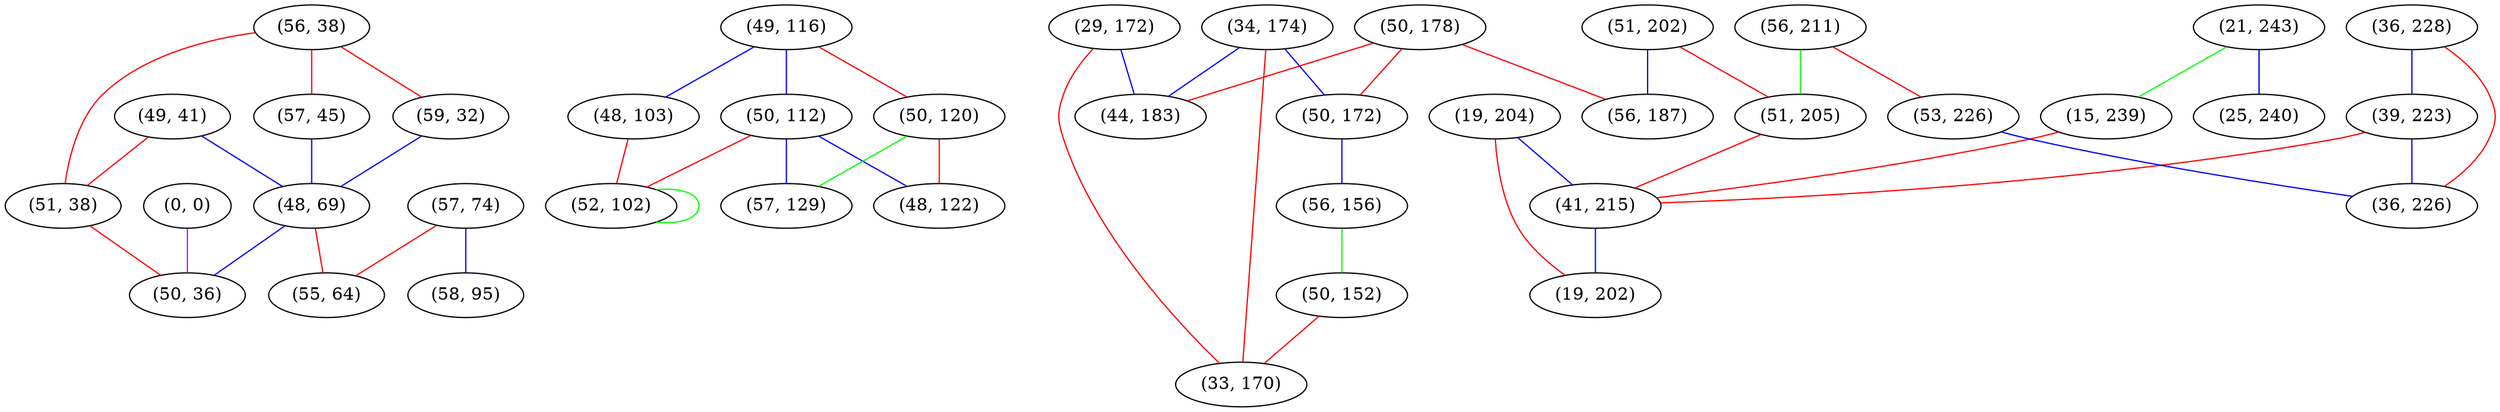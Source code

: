 graph "" {
"(56, 38)";
"(49, 116)";
"(29, 172)";
"(51, 202)";
"(34, 174)";
"(48, 103)";
"(21, 243)";
"(59, 32)";
"(56, 211)";
"(49, 41)";
"(57, 45)";
"(36, 228)";
"(15, 239)";
"(50, 112)";
"(19, 204)";
"(39, 223)";
"(50, 178)";
"(52, 102)";
"(57, 74)";
"(0, 0)";
"(48, 69)";
"(51, 38)";
"(50, 120)";
"(51, 205)";
"(53, 226)";
"(50, 36)";
"(41, 215)";
"(58, 95)";
"(55, 64)";
"(48, 122)";
"(57, 129)";
"(36, 226)";
"(19, 202)";
"(25, 240)";
"(50, 172)";
"(56, 156)";
"(50, 152)";
"(56, 187)";
"(33, 170)";
"(44, 183)";
"(56, 38)" -- "(59, 32)"  [color=red, key=0, weight=1];
"(56, 38)" -- "(57, 45)"  [color=red, key=0, weight=1];
"(56, 38)" -- "(51, 38)"  [color=red, key=0, weight=1];
"(49, 116)" -- "(50, 120)"  [color=red, key=0, weight=1];
"(49, 116)" -- "(48, 103)"  [color=blue, key=0, weight=3];
"(49, 116)" -- "(50, 112)"  [color=blue, key=0, weight=3];
"(29, 172)" -- "(33, 170)"  [color=red, key=0, weight=1];
"(29, 172)" -- "(44, 183)"  [color=blue, key=0, weight=3];
"(51, 202)" -- "(56, 187)"  [color=blue, key=0, weight=3];
"(51, 202)" -- "(51, 205)"  [color=red, key=0, weight=1];
"(34, 174)" -- "(33, 170)"  [color=red, key=0, weight=1];
"(34, 174)" -- "(44, 183)"  [color=blue, key=0, weight=3];
"(34, 174)" -- "(50, 172)"  [color=blue, key=0, weight=3];
"(48, 103)" -- "(52, 102)"  [color=red, key=0, weight=1];
"(21, 243)" -- "(25, 240)"  [color=blue, key=0, weight=3];
"(21, 243)" -- "(15, 239)"  [color=green, key=0, weight=2];
"(59, 32)" -- "(48, 69)"  [color=blue, key=0, weight=3];
"(56, 211)" -- "(53, 226)"  [color=red, key=0, weight=1];
"(56, 211)" -- "(51, 205)"  [color=green, key=0, weight=2];
"(49, 41)" -- "(48, 69)"  [color=blue, key=0, weight=3];
"(49, 41)" -- "(51, 38)"  [color=red, key=0, weight=1];
"(57, 45)" -- "(48, 69)"  [color=blue, key=0, weight=3];
"(36, 228)" -- "(36, 226)"  [color=red, key=0, weight=1];
"(36, 228)" -- "(39, 223)"  [color=blue, key=0, weight=3];
"(15, 239)" -- "(41, 215)"  [color=red, key=0, weight=1];
"(50, 112)" -- "(57, 129)"  [color=blue, key=0, weight=3];
"(50, 112)" -- "(52, 102)"  [color=red, key=0, weight=1];
"(50, 112)" -- "(48, 122)"  [color=blue, key=0, weight=3];
"(19, 204)" -- "(19, 202)"  [color=red, key=0, weight=1];
"(19, 204)" -- "(41, 215)"  [color=blue, key=0, weight=3];
"(39, 223)" -- "(36, 226)"  [color=blue, key=0, weight=3];
"(39, 223)" -- "(41, 215)"  [color=red, key=0, weight=1];
"(50, 178)" -- "(44, 183)"  [color=red, key=0, weight=1];
"(50, 178)" -- "(56, 187)"  [color=red, key=0, weight=1];
"(50, 178)" -- "(50, 172)"  [color=red, key=0, weight=1];
"(52, 102)" -- "(52, 102)"  [color=green, key=0, weight=2];
"(57, 74)" -- "(58, 95)"  [color=blue, key=0, weight=3];
"(57, 74)" -- "(55, 64)"  [color=red, key=0, weight=1];
"(0, 0)" -- "(50, 36)"  [color=purple, key=0, weight=4];
"(48, 69)" -- "(55, 64)"  [color=red, key=0, weight=1];
"(48, 69)" -- "(50, 36)"  [color=blue, key=0, weight=3];
"(51, 38)" -- "(50, 36)"  [color=red, key=0, weight=1];
"(50, 120)" -- "(48, 122)"  [color=red, key=0, weight=1];
"(50, 120)" -- "(57, 129)"  [color=green, key=0, weight=2];
"(51, 205)" -- "(41, 215)"  [color=red, key=0, weight=1];
"(53, 226)" -- "(36, 226)"  [color=blue, key=0, weight=3];
"(41, 215)" -- "(19, 202)"  [color=blue, key=0, weight=3];
"(50, 172)" -- "(56, 156)"  [color=blue, key=0, weight=3];
"(56, 156)" -- "(50, 152)"  [color=green, key=0, weight=2];
"(50, 152)" -- "(33, 170)"  [color=red, key=0, weight=1];
}
